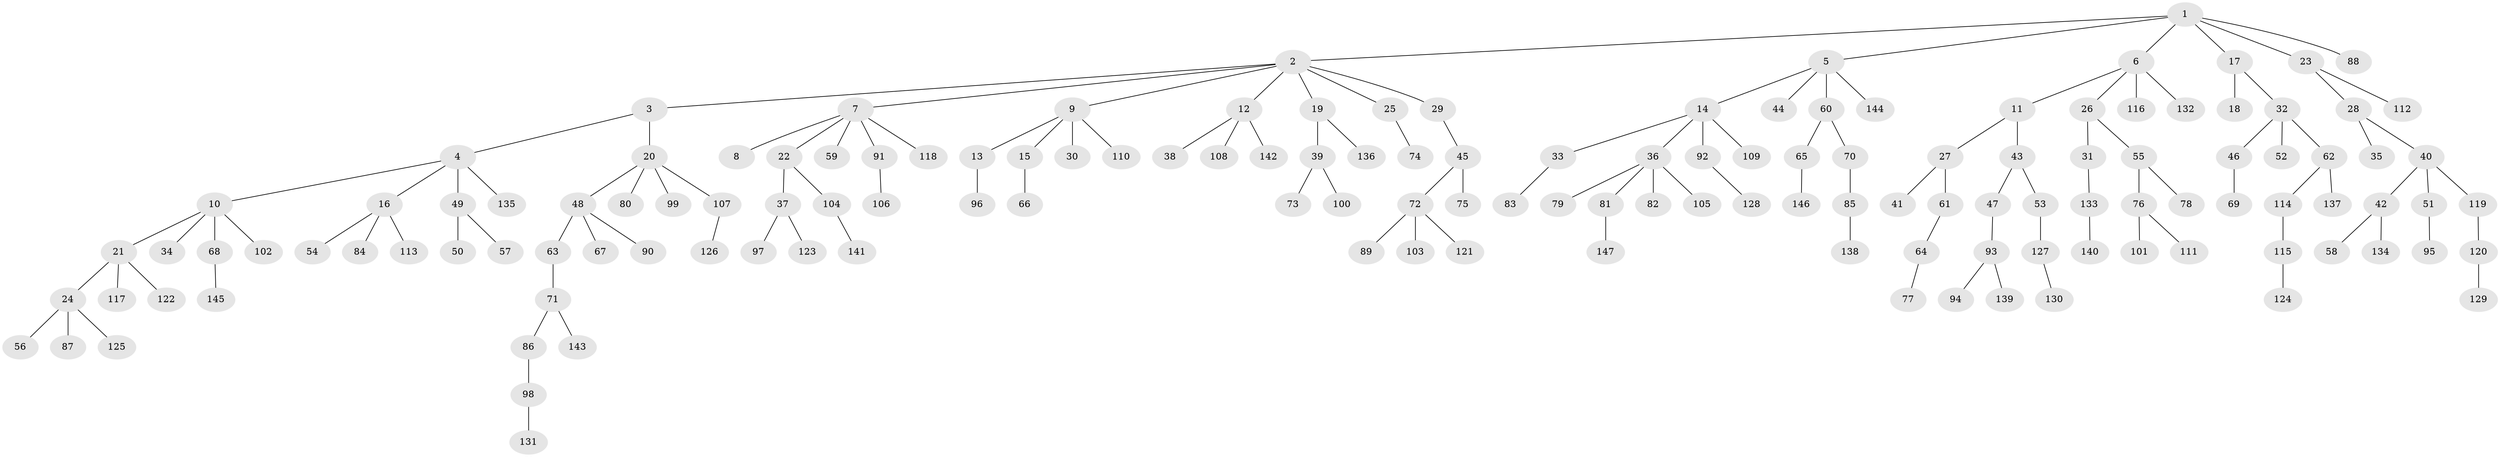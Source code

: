 // coarse degree distribution, {9: 0.01, 8: 0.01, 3: 0.09, 6: 0.02, 7: 0.02, 1: 0.57, 4: 0.06, 2: 0.21, 5: 0.01}
// Generated by graph-tools (version 1.1) at 2025/24/03/03/25 07:24:08]
// undirected, 147 vertices, 146 edges
graph export_dot {
graph [start="1"]
  node [color=gray90,style=filled];
  1;
  2;
  3;
  4;
  5;
  6;
  7;
  8;
  9;
  10;
  11;
  12;
  13;
  14;
  15;
  16;
  17;
  18;
  19;
  20;
  21;
  22;
  23;
  24;
  25;
  26;
  27;
  28;
  29;
  30;
  31;
  32;
  33;
  34;
  35;
  36;
  37;
  38;
  39;
  40;
  41;
  42;
  43;
  44;
  45;
  46;
  47;
  48;
  49;
  50;
  51;
  52;
  53;
  54;
  55;
  56;
  57;
  58;
  59;
  60;
  61;
  62;
  63;
  64;
  65;
  66;
  67;
  68;
  69;
  70;
  71;
  72;
  73;
  74;
  75;
  76;
  77;
  78;
  79;
  80;
  81;
  82;
  83;
  84;
  85;
  86;
  87;
  88;
  89;
  90;
  91;
  92;
  93;
  94;
  95;
  96;
  97;
  98;
  99;
  100;
  101;
  102;
  103;
  104;
  105;
  106;
  107;
  108;
  109;
  110;
  111;
  112;
  113;
  114;
  115;
  116;
  117;
  118;
  119;
  120;
  121;
  122;
  123;
  124;
  125;
  126;
  127;
  128;
  129;
  130;
  131;
  132;
  133;
  134;
  135;
  136;
  137;
  138;
  139;
  140;
  141;
  142;
  143;
  144;
  145;
  146;
  147;
  1 -- 2;
  1 -- 5;
  1 -- 6;
  1 -- 17;
  1 -- 23;
  1 -- 88;
  2 -- 3;
  2 -- 7;
  2 -- 9;
  2 -- 12;
  2 -- 19;
  2 -- 25;
  2 -- 29;
  3 -- 4;
  3 -- 20;
  4 -- 10;
  4 -- 16;
  4 -- 49;
  4 -- 135;
  5 -- 14;
  5 -- 44;
  5 -- 60;
  5 -- 144;
  6 -- 11;
  6 -- 26;
  6 -- 116;
  6 -- 132;
  7 -- 8;
  7 -- 22;
  7 -- 59;
  7 -- 91;
  7 -- 118;
  9 -- 13;
  9 -- 15;
  9 -- 30;
  9 -- 110;
  10 -- 21;
  10 -- 34;
  10 -- 68;
  10 -- 102;
  11 -- 27;
  11 -- 43;
  12 -- 38;
  12 -- 108;
  12 -- 142;
  13 -- 96;
  14 -- 33;
  14 -- 36;
  14 -- 92;
  14 -- 109;
  15 -- 66;
  16 -- 54;
  16 -- 84;
  16 -- 113;
  17 -- 18;
  17 -- 32;
  19 -- 39;
  19 -- 136;
  20 -- 48;
  20 -- 80;
  20 -- 99;
  20 -- 107;
  21 -- 24;
  21 -- 117;
  21 -- 122;
  22 -- 37;
  22 -- 104;
  23 -- 28;
  23 -- 112;
  24 -- 56;
  24 -- 87;
  24 -- 125;
  25 -- 74;
  26 -- 31;
  26 -- 55;
  27 -- 41;
  27 -- 61;
  28 -- 35;
  28 -- 40;
  29 -- 45;
  31 -- 133;
  32 -- 46;
  32 -- 52;
  32 -- 62;
  33 -- 83;
  36 -- 79;
  36 -- 81;
  36 -- 82;
  36 -- 105;
  37 -- 97;
  37 -- 123;
  39 -- 73;
  39 -- 100;
  40 -- 42;
  40 -- 51;
  40 -- 119;
  42 -- 58;
  42 -- 134;
  43 -- 47;
  43 -- 53;
  45 -- 72;
  45 -- 75;
  46 -- 69;
  47 -- 93;
  48 -- 63;
  48 -- 67;
  48 -- 90;
  49 -- 50;
  49 -- 57;
  51 -- 95;
  53 -- 127;
  55 -- 76;
  55 -- 78;
  60 -- 65;
  60 -- 70;
  61 -- 64;
  62 -- 114;
  62 -- 137;
  63 -- 71;
  64 -- 77;
  65 -- 146;
  68 -- 145;
  70 -- 85;
  71 -- 86;
  71 -- 143;
  72 -- 89;
  72 -- 103;
  72 -- 121;
  76 -- 101;
  76 -- 111;
  81 -- 147;
  85 -- 138;
  86 -- 98;
  91 -- 106;
  92 -- 128;
  93 -- 94;
  93 -- 139;
  98 -- 131;
  104 -- 141;
  107 -- 126;
  114 -- 115;
  115 -- 124;
  119 -- 120;
  120 -- 129;
  127 -- 130;
  133 -- 140;
}
